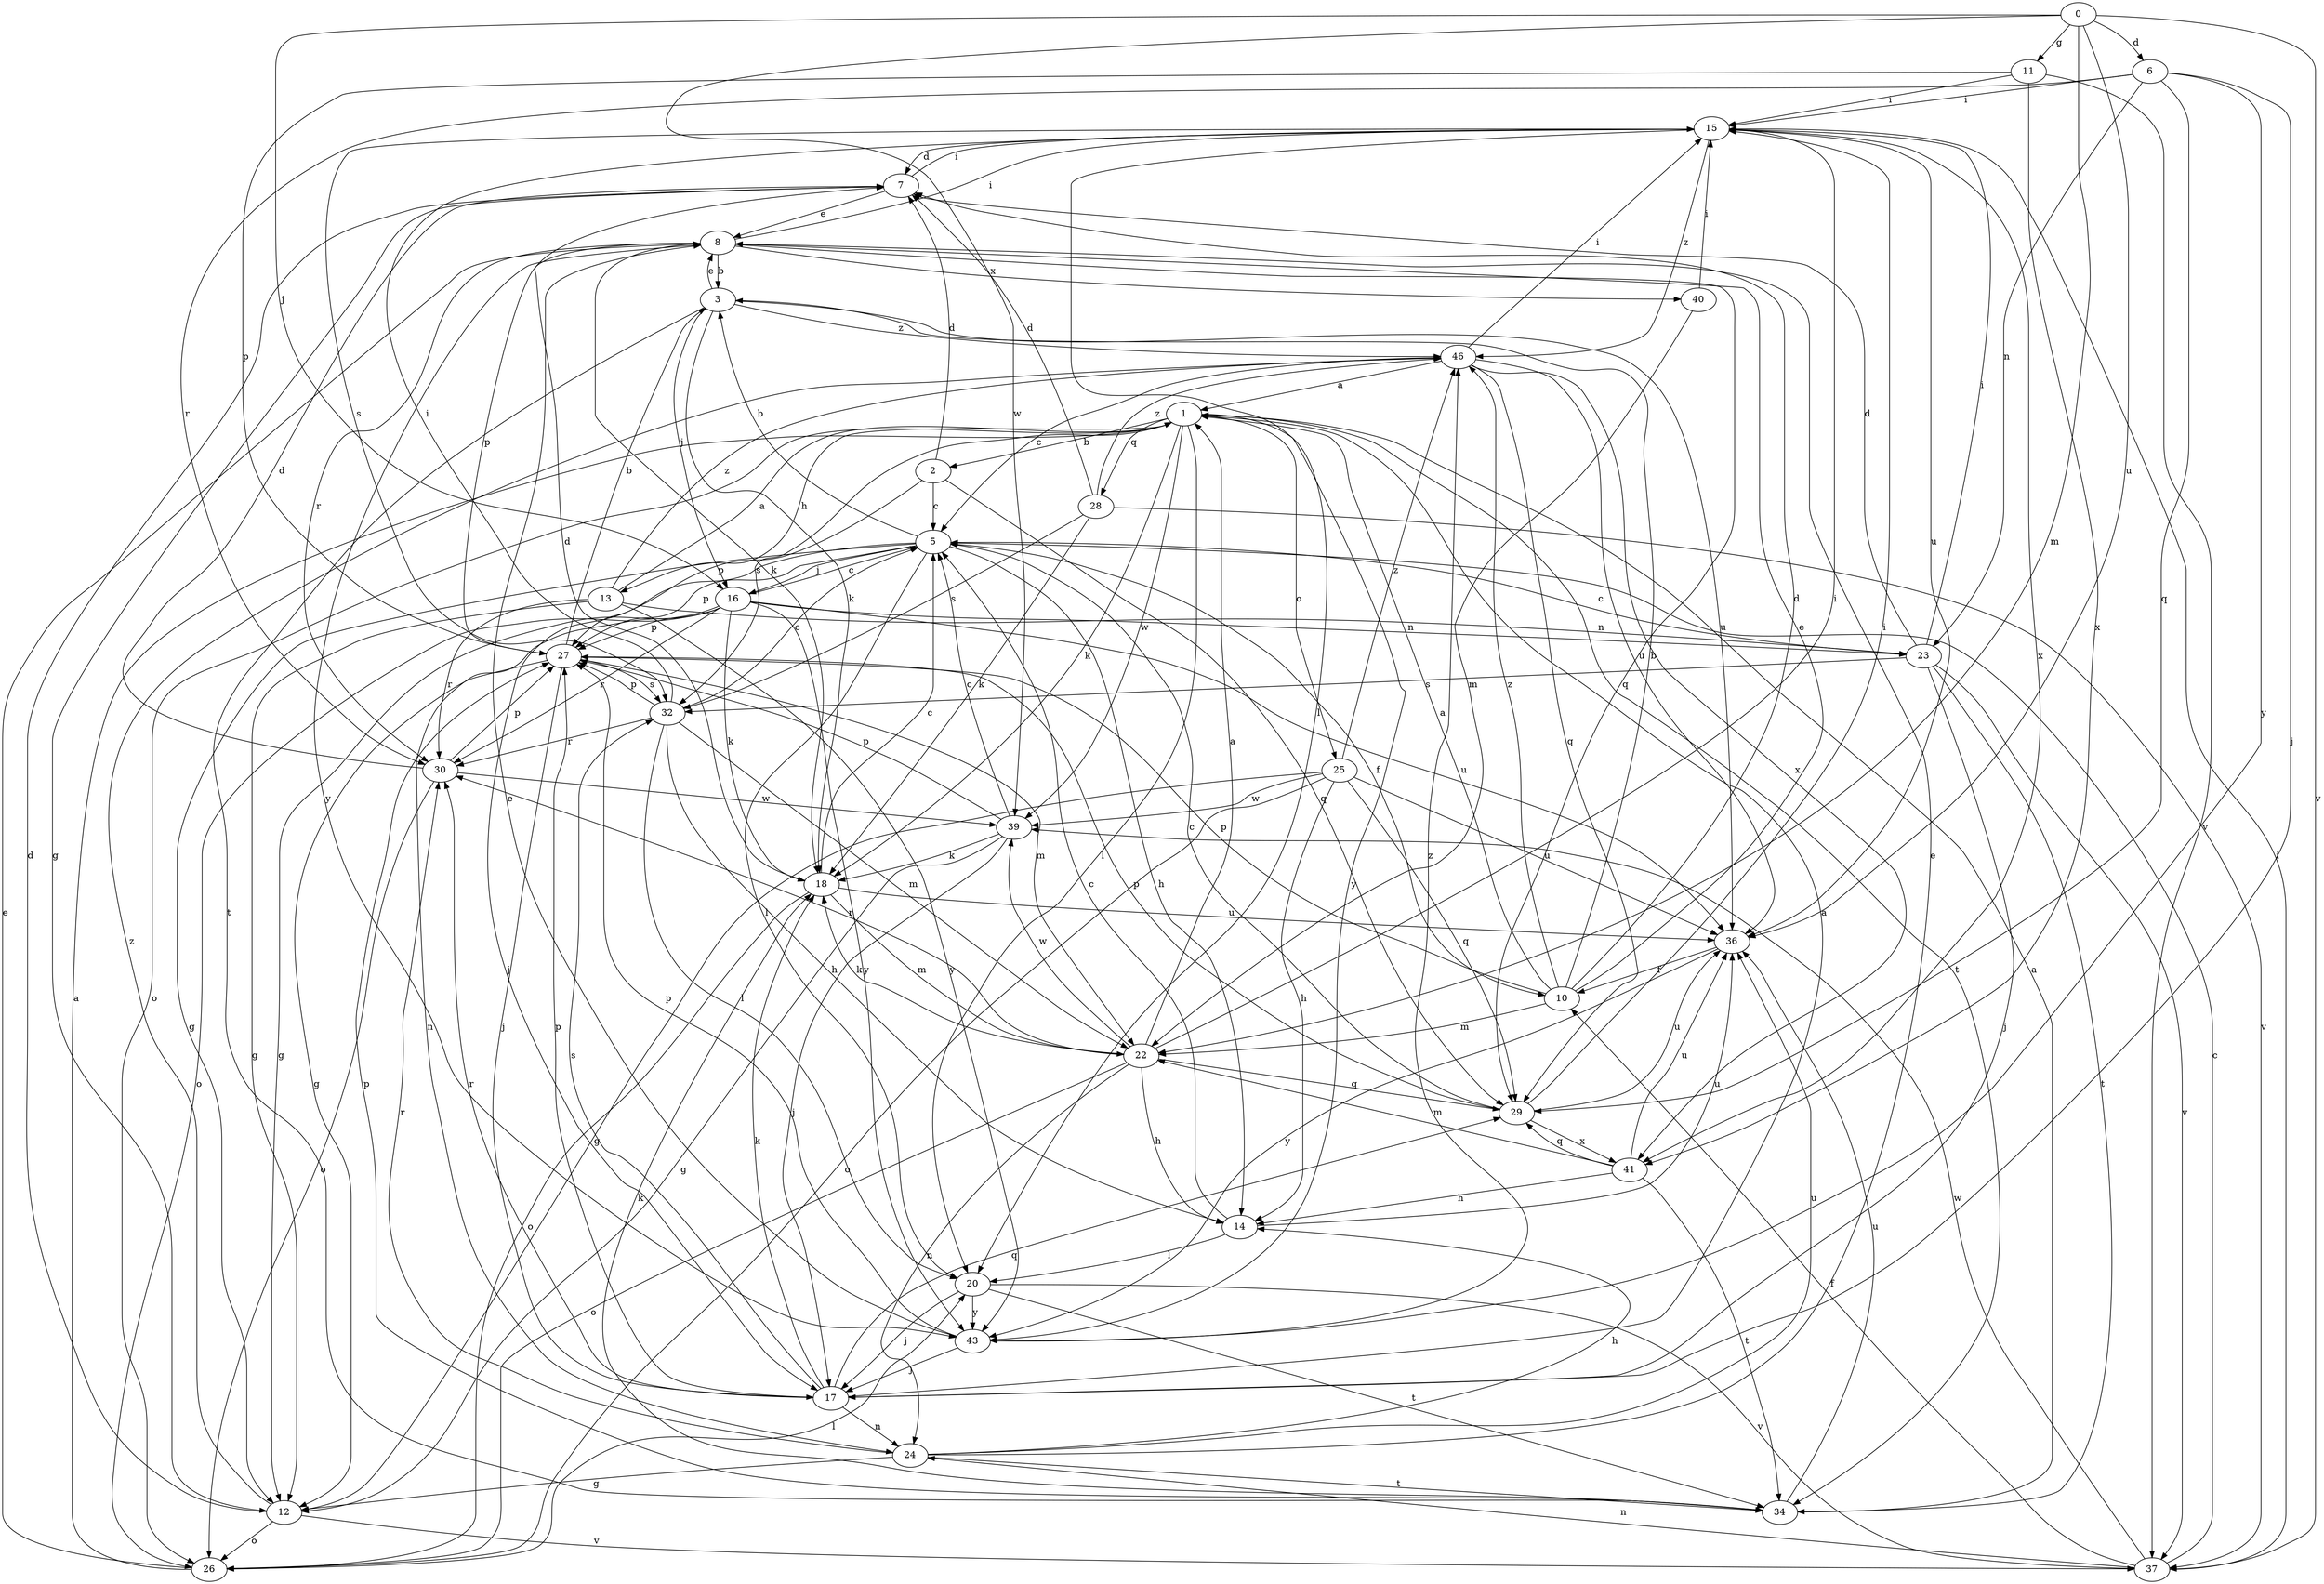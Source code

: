strict digraph  {
0;
1;
2;
3;
5;
6;
7;
8;
10;
11;
12;
13;
14;
15;
16;
17;
18;
20;
22;
23;
24;
25;
26;
27;
28;
29;
30;
32;
34;
36;
37;
39;
40;
41;
43;
46;
0 -> 6  [label=d];
0 -> 11  [label=g];
0 -> 16  [label=j];
0 -> 22  [label=m];
0 -> 36  [label=u];
0 -> 37  [label=v];
0 -> 39  [label=w];
1 -> 2  [label=b];
1 -> 13  [label=h];
1 -> 18  [label=k];
1 -> 20  [label=l];
1 -> 25  [label=o];
1 -> 26  [label=o];
1 -> 28  [label=q];
1 -> 32  [label=s];
1 -> 34  [label=t];
1 -> 39  [label=w];
1 -> 43  [label=y];
2 -> 5  [label=c];
2 -> 7  [label=d];
2 -> 27  [label=p];
2 -> 29  [label=q];
3 -> 8  [label=e];
3 -> 16  [label=j];
3 -> 18  [label=k];
3 -> 34  [label=t];
3 -> 36  [label=u];
3 -> 46  [label=z];
5 -> 3  [label=b];
5 -> 10  [label=f];
5 -> 12  [label=g];
5 -> 14  [label=h];
5 -> 16  [label=j];
5 -> 17  [label=j];
5 -> 20  [label=l];
5 -> 27  [label=p];
6 -> 15  [label=i];
6 -> 17  [label=j];
6 -> 23  [label=n];
6 -> 29  [label=q];
6 -> 30  [label=r];
6 -> 43  [label=y];
7 -> 8  [label=e];
7 -> 12  [label=g];
7 -> 15  [label=i];
8 -> 3  [label=b];
8 -> 15  [label=i];
8 -> 18  [label=k];
8 -> 27  [label=p];
8 -> 29  [label=q];
8 -> 30  [label=r];
8 -> 40  [label=x];
8 -> 43  [label=y];
10 -> 1  [label=a];
10 -> 3  [label=b];
10 -> 7  [label=d];
10 -> 8  [label=e];
10 -> 22  [label=m];
10 -> 27  [label=p];
10 -> 46  [label=z];
11 -> 15  [label=i];
11 -> 27  [label=p];
11 -> 37  [label=v];
11 -> 41  [label=x];
12 -> 7  [label=d];
12 -> 26  [label=o];
12 -> 37  [label=v];
12 -> 46  [label=z];
13 -> 1  [label=a];
13 -> 12  [label=g];
13 -> 23  [label=n];
13 -> 30  [label=r];
13 -> 43  [label=y];
13 -> 46  [label=z];
14 -> 5  [label=c];
14 -> 20  [label=l];
14 -> 36  [label=u];
15 -> 7  [label=d];
15 -> 20  [label=l];
15 -> 32  [label=s];
15 -> 36  [label=u];
15 -> 41  [label=x];
15 -> 46  [label=z];
16 -> 5  [label=c];
16 -> 12  [label=g];
16 -> 18  [label=k];
16 -> 23  [label=n];
16 -> 24  [label=n];
16 -> 26  [label=o];
16 -> 27  [label=p];
16 -> 30  [label=r];
16 -> 36  [label=u];
16 -> 43  [label=y];
17 -> 1  [label=a];
17 -> 18  [label=k];
17 -> 24  [label=n];
17 -> 27  [label=p];
17 -> 29  [label=q];
17 -> 30  [label=r];
17 -> 32  [label=s];
18 -> 5  [label=c];
18 -> 7  [label=d];
18 -> 22  [label=m];
18 -> 26  [label=o];
18 -> 36  [label=u];
20 -> 17  [label=j];
20 -> 34  [label=t];
20 -> 37  [label=v];
20 -> 43  [label=y];
22 -> 1  [label=a];
22 -> 14  [label=h];
22 -> 15  [label=i];
22 -> 18  [label=k];
22 -> 24  [label=n];
22 -> 26  [label=o];
22 -> 29  [label=q];
22 -> 30  [label=r];
22 -> 39  [label=w];
23 -> 5  [label=c];
23 -> 7  [label=d];
23 -> 15  [label=i];
23 -> 17  [label=j];
23 -> 32  [label=s];
23 -> 34  [label=t];
23 -> 37  [label=v];
24 -> 8  [label=e];
24 -> 12  [label=g];
24 -> 14  [label=h];
24 -> 30  [label=r];
24 -> 34  [label=t];
24 -> 36  [label=u];
25 -> 12  [label=g];
25 -> 14  [label=h];
25 -> 26  [label=o];
25 -> 29  [label=q];
25 -> 36  [label=u];
25 -> 39  [label=w];
25 -> 46  [label=z];
26 -> 1  [label=a];
26 -> 8  [label=e];
26 -> 20  [label=l];
27 -> 3  [label=b];
27 -> 12  [label=g];
27 -> 17  [label=j];
27 -> 22  [label=m];
27 -> 32  [label=s];
28 -> 7  [label=d];
28 -> 18  [label=k];
28 -> 32  [label=s];
28 -> 37  [label=v];
28 -> 46  [label=z];
29 -> 5  [label=c];
29 -> 15  [label=i];
29 -> 27  [label=p];
29 -> 36  [label=u];
29 -> 41  [label=x];
30 -> 7  [label=d];
30 -> 26  [label=o];
30 -> 27  [label=p];
30 -> 39  [label=w];
32 -> 5  [label=c];
32 -> 14  [label=h];
32 -> 15  [label=i];
32 -> 20  [label=l];
32 -> 22  [label=m];
32 -> 27  [label=p];
32 -> 30  [label=r];
34 -> 1  [label=a];
34 -> 18  [label=k];
34 -> 27  [label=p];
34 -> 36  [label=u];
36 -> 10  [label=f];
36 -> 43  [label=y];
37 -> 5  [label=c];
37 -> 10  [label=f];
37 -> 15  [label=i];
37 -> 24  [label=n];
37 -> 39  [label=w];
39 -> 5  [label=c];
39 -> 12  [label=g];
39 -> 17  [label=j];
39 -> 18  [label=k];
39 -> 27  [label=p];
40 -> 15  [label=i];
40 -> 22  [label=m];
41 -> 14  [label=h];
41 -> 22  [label=m];
41 -> 29  [label=q];
41 -> 34  [label=t];
41 -> 36  [label=u];
43 -> 8  [label=e];
43 -> 17  [label=j];
43 -> 27  [label=p];
43 -> 46  [label=z];
46 -> 1  [label=a];
46 -> 5  [label=c];
46 -> 15  [label=i];
46 -> 29  [label=q];
46 -> 36  [label=u];
46 -> 41  [label=x];
}
